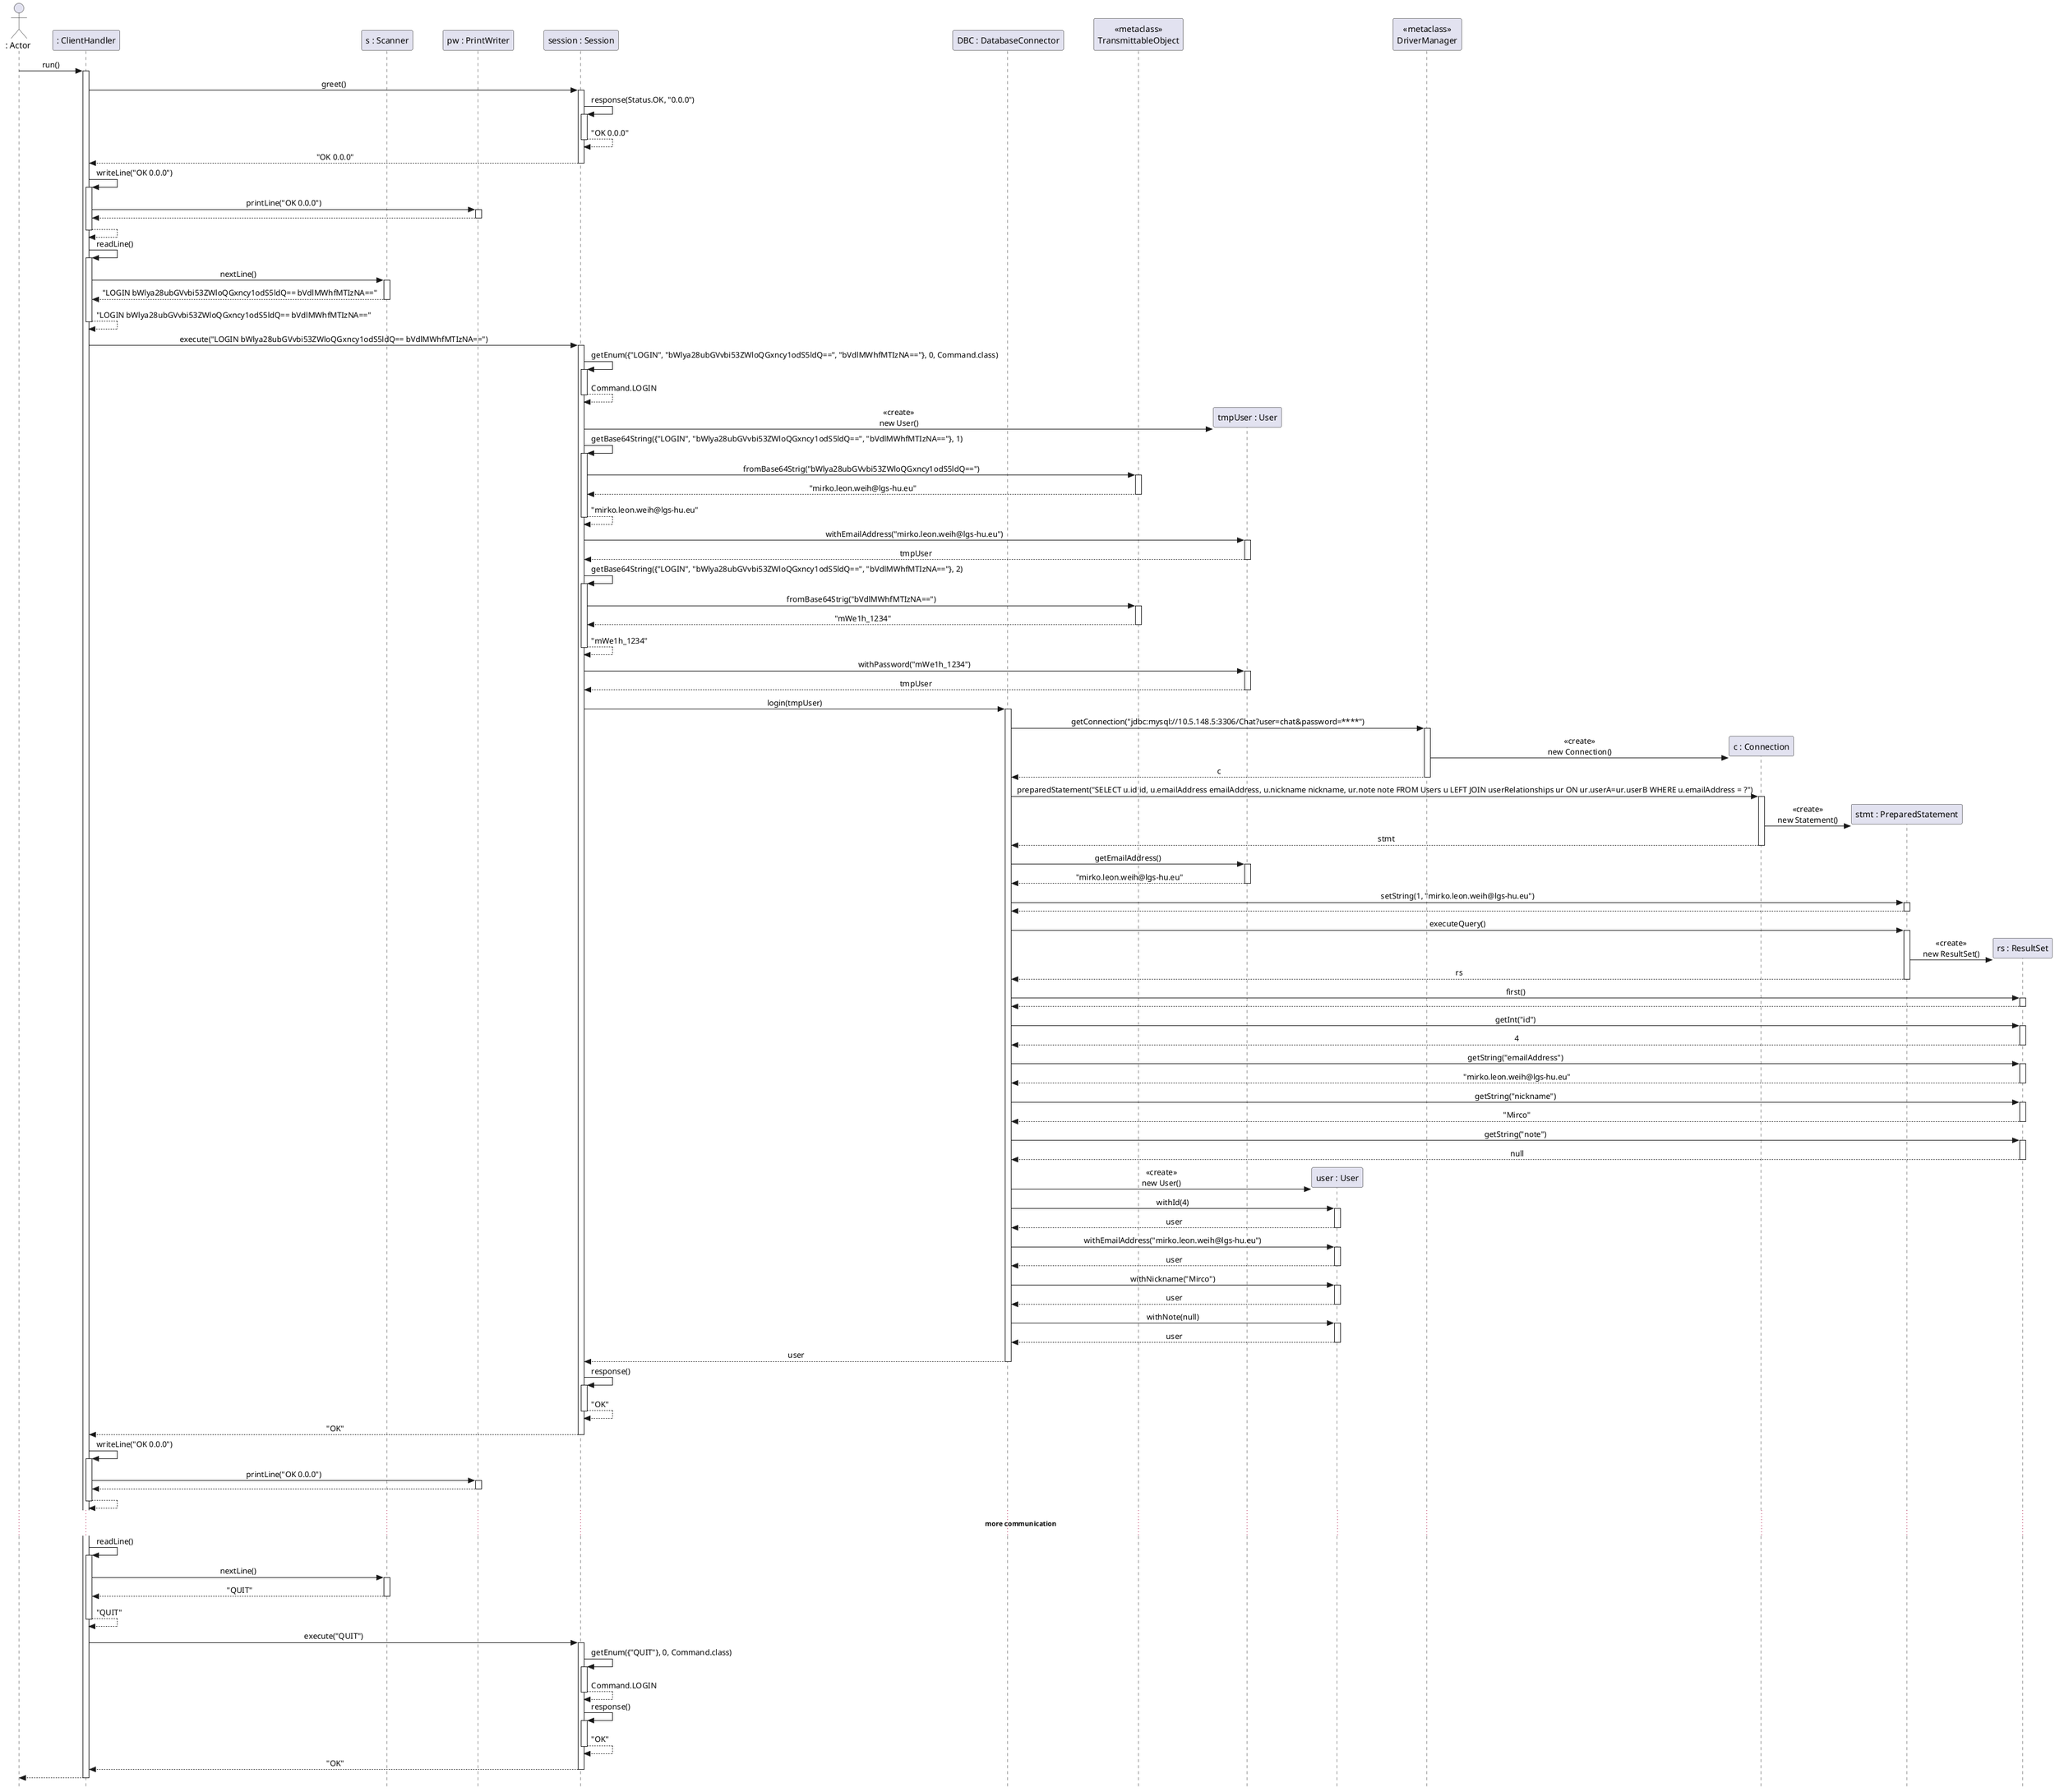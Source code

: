 @startuml sequence

skinparam {
    SequenceMessageAlignment center
    ParticipantPadding 20
    style strictuml
}

actor " : Actor" as A

participant ": ClientHandler" as CH
participant "s : Scanner" as S
participant "pw : PrintWriter" as PW
participant "session : Session" as SES
participant "DBC : DatabaseConnector" as DBC
participant "<<metaclass>>\nTransmittableObject" as TRANSM
participant "tmpUser : User" as TMPUSER
participant "user : User" as USER
participant "<<metaclass>>\nDriverManager" as DRVRMNGR
participant "c : Connection" as CONN
participant "stmt : PreparedStatement" as STMT
participant "rs : ResultSet" as RS

A -> CH ++ : run()

    CH -> SES ++ : greet()
        SES -> SES ++ : response(Status.OK, "0.0.0")
            ' omitted
        return "OK 0.0.0"
    return "OK 0.0.0"

    CH -> CH ++ : writeLine("OK 0.0.0")
        CH -> PW ++ : printLine("OK 0.0.0")
        return
    return

    CH -> CH ++ : readLine()
        CH -> S ++ : nextLine()
        return "LOGIN bWlya28ubGVvbi53ZWloQGxncy1odS5ldQ== bVdlMWhfMTIzNA=="
    return "LOGIN bWlya28ubGVvbi53ZWloQGxncy1odS5ldQ== bVdlMWhfMTIzNA=="

    CH -> SES ++ : execute("LOGIN bWlya28ubGVvbi53ZWloQGxncy1odS5ldQ== bVdlMWhfMTIzNA==")

        SES -> SES ++ : getEnum({"LOGIN", "bWlya28ubGVvbi53ZWloQGxncy1odS5ldQ==", "bVdlMWhfMTIzNA=="}, 0, Command.class)
            ' omitted
        return Command.LOGIN

        SES -> TMPUSER ** : <<create>>\nnew User()

        SES -> SES ++ : getBase64String({"LOGIN", "bWlya28ubGVvbi53ZWloQGxncy1odS5ldQ==", "bVdlMWhfMTIzNA=="}, 1)
            SES -> TRANSM ++ : fromBase64Strig("bWlya28ubGVvbi53ZWloQGxncy1odS5ldQ==")
                ' omitted
            return "mirko.leon.weih@lgs-hu.eu"
        return "mirko.leon.weih@lgs-hu.eu"

        SES -> TMPUSER ++ : withEmailAddress("mirko.leon.weih@lgs-hu.eu")
        return tmpUser

        SES -> SES ++ : getBase64String({"LOGIN", "bWlya28ubGVvbi53ZWloQGxncy1odS5ldQ==", "bVdlMWhfMTIzNA=="}, 2)
            SES -> TRANSM ++ : fromBase64Strig("bVdlMWhfMTIzNA==")
                ' omitted
            return "mWe1h_1234"
        return "mWe1h_1234"

        SES -> TMPUSER ++ : withPassword("mWe1h_1234")
        return tmpUser

        SES -> DBC ++ : login(tmpUser)

            DBC -> DRVRMNGR ++ : getConnection("jdbc:mysql://10.5.148.5:3306/Chat?user=chat&password=****")
                ' omitted
                DRVRMNGR -> CONN ** : <<create>>\nnew Connection()
            return c

            DBC -> CONN ++ : preparedStatement("SELECT u.id id, u.emailAddress emailAddress, u.nickname nickname, ur.note note FROM Users u LEFT JOIN userRelationships ur ON ur.userA=ur.userB WHERE u.emailAddress = ?")
                ' omitted
                CONN -> STMT ** : <<create>>\nnew Statement()
            return stmt

            DBC -> TMPUSER ++ : getEmailAddress()
            return "mirko.leon.weih@lgs-hu.eu"

            DBC -> STMT ++ : setString(1, "mirko.leon.weih@lgs-hu.eu")
            return

            DBC -> STMT ++ : executeQuery()
                ' omitted
                STMT -> RS ** : <<create>>\nnew ResultSet()
            return rs

            DBC -> RS ++ : first()
            return

            DBC -> RS ++ : getInt("id")
            return 4

            DBC -> RS ++ : getString("emailAddress")
            return "mirko.leon.weih@lgs-hu.eu"

            DBC -> RS ++ : getString("nickname")
            return "Mirco"

            DBC -> RS ++ : getString("note")
            return null

            DBC -> USER ** : <<create>>\nnew User()

            DBC -> USER ++ : withId(4)
            return user

            DBC -> USER ++ : withEmailAddress("mirko.leon.weih@lgs-hu.eu")
            return user

            DBC -> USER ++ : withNickname("Mirco")
            return user

            DBC -> USER ++ : withNote(null)
            return user

        return user

        SES -> SES ++ : response()
            ' omitted
        return "OK"

    return "OK"

    CH -> CH ++ : writeLine("OK 0.0.0")
        CH -> PW ++ : printLine("OK 0.0.0")
        return
    return

    ... <b>more communication ...

    CH -> CH ++ : readLine()
        CH -> S ++ : nextLine()
        return "QUIT"
    return "QUIT"

    CH -> SES ++ : execute("QUIT")

        SES -> SES ++ : getEnum({"QUIT"}, 0, Command.class)
            ' omitted
        return Command.LOGIN

        SES -> SES ++ : response()
            ' omitted
        return "OK"

    return "OK"
return

@enduml

' Static class -> https://www.informit.com/articles/article.aspx?p=360441&seqNum=5
